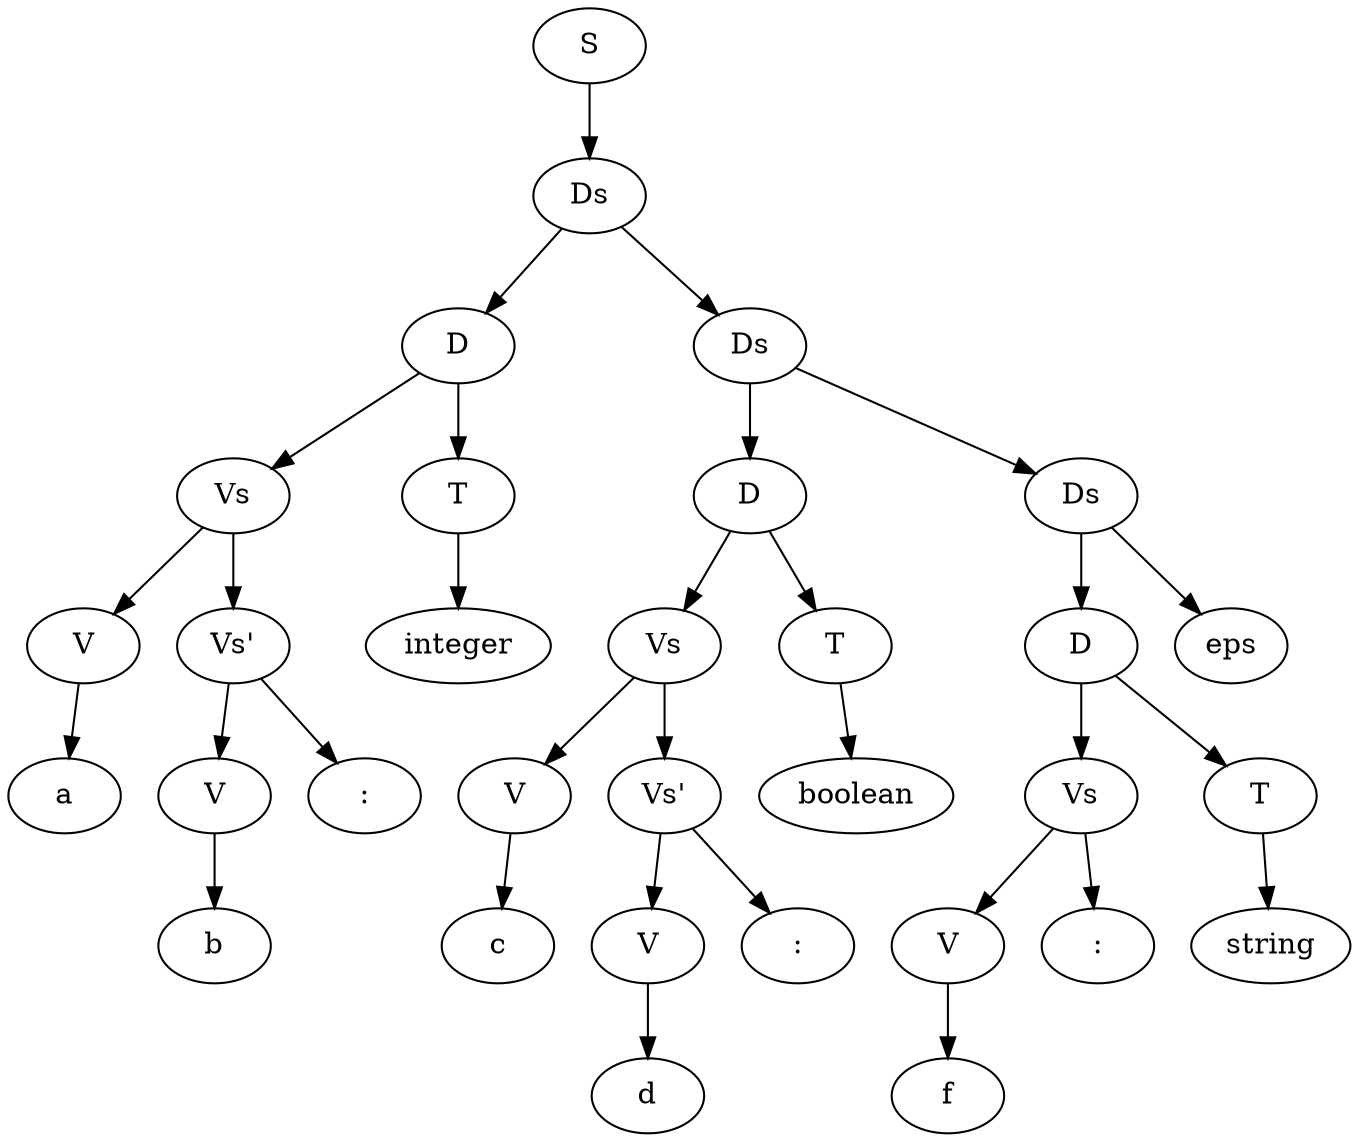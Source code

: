digraph Tree {
0 [label="S"];
1 [label="Ds"];
2 [label="D"];
3 [label="Vs"];
4 [label="V"];
5 [label="a"];
4 -> {5};
6 [label="Vs'"];
7 [label="V"];
8 [label="b"];
7 -> {8};
9 [label=":"];
6 -> {7,9};
3 -> {4,6};
10 [label="T"];
11 [label="integer"];
10 -> {11};
2 -> {3,10};
12 [label="Ds"];
13 [label="D"];
14 [label="Vs"];
15 [label="V"];
16 [label="c"];
15 -> {16};
17 [label="Vs'"];
18 [label="V"];
19 [label="d"];
18 -> {19};
20 [label=":"];
17 -> {18,20};
14 -> {15,17};
21 [label="T"];
22 [label="boolean"];
21 -> {22};
13 -> {14,21};
23 [label="Ds"];
24 [label="D"];
25 [label="Vs"];
26 [label="V"];
27 [label="f"];
26 -> {27};
28 [label=":"];
25 -> {26,28};
29 [label="T"];
30 [label="string"];
29 -> {30};
24 -> {25,29};
31 [label="eps"];
23 -> {24,31};
12 -> {13,23};
1 -> {2,12};
0 -> {1};
}